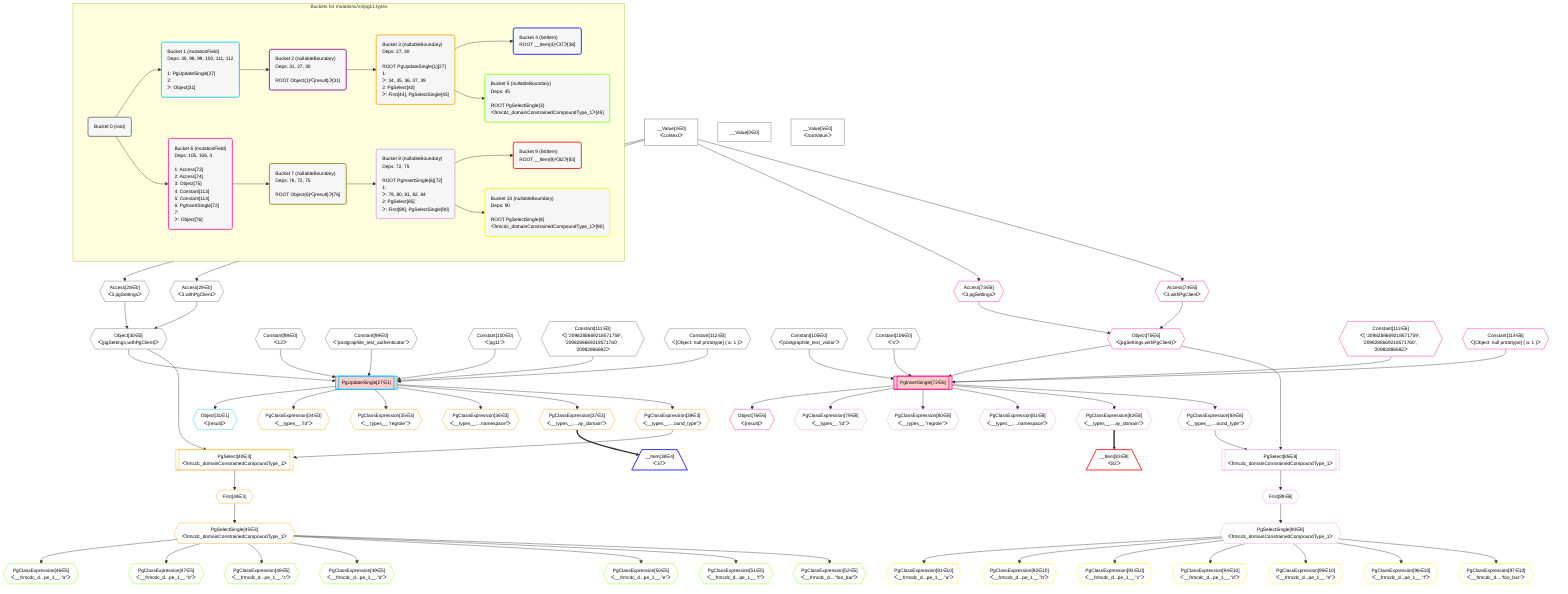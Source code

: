 %%{init: {'themeVariables': { 'fontSize': '12px'}}}%%
graph TD
    classDef path fill:#eee,stroke:#000,color:#000
    classDef plan fill:#fff,stroke-width:1px,color:#000
    classDef itemplan fill:#fff,stroke-width:2px,color:#000
    classDef unbatchedplan fill:#dff,stroke-width:1px,color:#000
    classDef sideeffectplan fill:#fcc,stroke-width:2px,color:#000
    classDef bucket fill:#f6f6f6,color:#000,stroke-width:2px,text-align:left


    %% plan dependencies
    Object30{{"Object[30∈0]<br />ᐸ{pgSettings,withPgClient}ᐳ"}}:::plan
    Access28{{"Access[28∈0]<br />ᐸ3.pgSettingsᐳ"}}:::plan
    Access29{{"Access[29∈0]<br />ᐸ3.withPgClientᐳ"}}:::plan
    Access28 & Access29 --> Object30
    __Value3["__Value[3∈0]<br />ᐸcontextᐳ"]:::plan
    __Value3 --> Access28
    __Value3 --> Access29
    __Value0["__Value[0∈0]"]:::plan
    __Value5["__Value[5∈0]<br />ᐸrootValueᐳ"]:::plan
    Constant98{{"Constant[98∈0]<br />ᐸ12ᐳ"}}:::plan
    Constant99{{"Constant[99∈0]<br />ᐸ'postgraphile_test_authenticator'ᐳ"}}:::plan
    Constant100{{"Constant[100∈0]<br />ᐸ'pg11'ᐳ"}}:::plan
    Constant111{{"Constant[111∈0]<br />ᐸ[ '2098288669218571759', '2098288669218571760', '20982886692ᐳ"}}:::plan
    Constant112{{"Constant[112∈0]<br />ᐸ[Object: null prototype] { a: 1 }ᐳ"}}:::plan
    Constant105{{"Constant[105∈0]<br />ᐸ'postgraphile_test_visitor'ᐳ"}}:::plan
    Constant106{{"Constant[106∈0]<br />ᐸ'c'ᐳ"}}:::plan
    PgInsertSingle72[["PgInsertSingle[72∈6]"]]:::sideeffectplan
    Object75{{"Object[75∈6]<br />ᐸ{pgSettings,withPgClient}ᐳ"}}:::plan
    Constant113{{"Constant[113∈6]<br />ᐸ[ '2098288669218571759', '2098288669218571760', '20982886692ᐳ"}}:::plan
    Constant114{{"Constant[114∈6]<br />ᐸ[Object: null prototype] { a: 1 }ᐳ"}}:::plan
    Object75 & Constant105 & Constant106 & Constant113 & Constant114 --> PgInsertSingle72
    Access73{{"Access[73∈6]<br />ᐸ3.pgSettingsᐳ"}}:::plan
    Access74{{"Access[74∈6]<br />ᐸ3.withPgClientᐳ"}}:::plan
    Access73 & Access74 --> Object75
    __Value3 --> Access73
    __Value3 --> Access74
    Object76{{"Object[76∈6]<br />ᐸ{result}ᐳ"}}:::plan
    PgInsertSingle72 --> Object76
    PgUpdateSingle27[["PgUpdateSingle[27∈1]"]]:::sideeffectplan
    Object30 & Constant98 & Constant99 & Constant100 & Constant111 & Constant112 --> PgUpdateSingle27
    Object31{{"Object[31∈1]<br />ᐸ{result}ᐳ"}}:::plan
    PgUpdateSingle27 --> Object31
    PgSelect40[["PgSelect[40∈3]<br />ᐸfrmcdc_domainConstrainedCompoundType_1ᐳ"]]:::plan
    PgClassExpression39{{"PgClassExpression[39∈3]<br />ᐸ__types__....ound_type”ᐳ"}}:::plan
    Object30 & PgClassExpression39 --> PgSelect40
    PgSelect85[["PgSelect[85∈8]<br />ᐸfrmcdc_domainConstrainedCompoundType_1ᐳ"]]:::plan
    PgClassExpression84{{"PgClassExpression[84∈8]<br />ᐸ__types__....ound_type”ᐳ"}}:::plan
    Object75 & PgClassExpression84 --> PgSelect85
    PgClassExpression34{{"PgClassExpression[34∈3]<br />ᐸ__types__.”id”ᐳ"}}:::plan
    PgUpdateSingle27 --> PgClassExpression34
    PgClassExpression35{{"PgClassExpression[35∈3]<br />ᐸ__types__.”regrole”ᐳ"}}:::plan
    PgUpdateSingle27 --> PgClassExpression35
    PgClassExpression36{{"PgClassExpression[36∈3]<br />ᐸ__types__....namespace”ᐳ"}}:::plan
    PgUpdateSingle27 --> PgClassExpression36
    PgClassExpression37{{"PgClassExpression[37∈3]<br />ᐸ__types__....ay_domain”ᐳ"}}:::plan
    PgUpdateSingle27 --> PgClassExpression37
    PgUpdateSingle27 --> PgClassExpression39
    First44{{"First[44∈3]"}}:::plan
    PgSelect40 --> First44
    PgSelectSingle45{{"PgSelectSingle[45∈3]<br />ᐸfrmcdc_domainConstrainedCompoundType_1ᐳ"}}:::plan
    First44 --> PgSelectSingle45
    PgClassExpression79{{"PgClassExpression[79∈8]<br />ᐸ__types__.”id”ᐳ"}}:::plan
    PgInsertSingle72 --> PgClassExpression79
    PgClassExpression80{{"PgClassExpression[80∈8]<br />ᐸ__types__.”regrole”ᐳ"}}:::plan
    PgInsertSingle72 --> PgClassExpression80
    PgClassExpression81{{"PgClassExpression[81∈8]<br />ᐸ__types__....namespace”ᐳ"}}:::plan
    PgInsertSingle72 --> PgClassExpression81
    PgClassExpression82{{"PgClassExpression[82∈8]<br />ᐸ__types__....ay_domain”ᐳ"}}:::plan
    PgInsertSingle72 --> PgClassExpression82
    PgInsertSingle72 --> PgClassExpression84
    First89{{"First[89∈8]"}}:::plan
    PgSelect85 --> First89
    PgSelectSingle90{{"PgSelectSingle[90∈8]<br />ᐸfrmcdc_domainConstrainedCompoundType_1ᐳ"}}:::plan
    First89 --> PgSelectSingle90
    PgClassExpression46{{"PgClassExpression[46∈5]<br />ᐸ__frmcdc_d...pe_1__.”a”ᐳ"}}:::plan
    PgSelectSingle45 --> PgClassExpression46
    PgClassExpression47{{"PgClassExpression[47∈5]<br />ᐸ__frmcdc_d...pe_1__.”b”ᐳ"}}:::plan
    PgSelectSingle45 --> PgClassExpression47
    PgClassExpression48{{"PgClassExpression[48∈5]<br />ᐸ__frmcdc_d...pe_1__.”c”ᐳ"}}:::plan
    PgSelectSingle45 --> PgClassExpression48
    PgClassExpression49{{"PgClassExpression[49∈5]<br />ᐸ__frmcdc_d...pe_1__.”d”ᐳ"}}:::plan
    PgSelectSingle45 --> PgClassExpression49
    PgClassExpression50{{"PgClassExpression[50∈5]<br />ᐸ__frmcdc_d...pe_1__.”e”ᐳ"}}:::plan
    PgSelectSingle45 --> PgClassExpression50
    PgClassExpression51{{"PgClassExpression[51∈5]<br />ᐸ__frmcdc_d...pe_1__.”f”ᐳ"}}:::plan
    PgSelectSingle45 --> PgClassExpression51
    PgClassExpression52{{"PgClassExpression[52∈5]<br />ᐸ__frmcdc_d....”foo_bar”ᐳ"}}:::plan
    PgSelectSingle45 --> PgClassExpression52
    PgClassExpression91{{"PgClassExpression[91∈10]<br />ᐸ__frmcdc_d...pe_1__.”a”ᐳ"}}:::plan
    PgSelectSingle90 --> PgClassExpression91
    PgClassExpression92{{"PgClassExpression[92∈10]<br />ᐸ__frmcdc_d...pe_1__.”b”ᐳ"}}:::plan
    PgSelectSingle90 --> PgClassExpression92
    PgClassExpression93{{"PgClassExpression[93∈10]<br />ᐸ__frmcdc_d...pe_1__.”c”ᐳ"}}:::plan
    PgSelectSingle90 --> PgClassExpression93
    PgClassExpression94{{"PgClassExpression[94∈10]<br />ᐸ__frmcdc_d...pe_1__.”d”ᐳ"}}:::plan
    PgSelectSingle90 --> PgClassExpression94
    PgClassExpression95{{"PgClassExpression[95∈10]<br />ᐸ__frmcdc_d...pe_1__.”e”ᐳ"}}:::plan
    PgSelectSingle90 --> PgClassExpression95
    PgClassExpression96{{"PgClassExpression[96∈10]<br />ᐸ__frmcdc_d...pe_1__.”f”ᐳ"}}:::plan
    PgSelectSingle90 --> PgClassExpression96
    PgClassExpression97{{"PgClassExpression[97∈10]<br />ᐸ__frmcdc_d....”foo_bar”ᐳ"}}:::plan
    PgSelectSingle90 --> PgClassExpression97
    __Item38[/"__Item[38∈4]<br />ᐸ37ᐳ"\]:::itemplan
    PgClassExpression37 ==> __Item38
    __Item83[/"__Item[83∈9]<br />ᐸ82ᐳ"\]:::itemplan
    PgClassExpression82 ==> __Item83

    %% define steps

    subgraph "Buckets for mutations/v4/pg11.types"
    Bucket0("Bucket 0 (root)"):::bucket
    classDef bucket0 stroke:#696969
    class Bucket0,__Value0,__Value3,__Value5,Access28,Access29,Object30,Constant98,Constant99,Constant100,Constant105,Constant106,Constant111,Constant112 bucket0
    Bucket1("Bucket 1 (mutationField)<br />Deps: 30, 98, 99, 100, 111, 112<br /><br />1: PgUpdateSingle[27]<br />2: <br />ᐳ: Object[31]"):::bucket
    classDef bucket1 stroke:#00bfff
    class Bucket1,PgUpdateSingle27,Object31 bucket1
    Bucket2("Bucket 2 (nullableBoundary)<br />Deps: 31, 27, 30<br /><br />ROOT Object{1}ᐸ{result}ᐳ[31]"):::bucket
    classDef bucket2 stroke:#7f007f
    class Bucket2 bucket2
    Bucket3("Bucket 3 (nullableBoundary)<br />Deps: 27, 30<br /><br />ROOT PgUpdateSingle{1}[27]<br />1: <br />ᐳ: 34, 35, 36, 37, 39<br />2: PgSelect[40]<br />ᐳ: First[44], PgSelectSingle[45]"):::bucket
    classDef bucket3 stroke:#ffa500
    class Bucket3,PgClassExpression34,PgClassExpression35,PgClassExpression36,PgClassExpression37,PgClassExpression39,PgSelect40,First44,PgSelectSingle45 bucket3
    Bucket4("Bucket 4 (listItem)<br />ROOT __Item{4}ᐸ37ᐳ[38]"):::bucket
    classDef bucket4 stroke:#0000ff
    class Bucket4,__Item38 bucket4
    Bucket5("Bucket 5 (nullableBoundary)<br />Deps: 45<br /><br />ROOT PgSelectSingle{3}ᐸfrmcdc_domainConstrainedCompoundType_1ᐳ[45]"):::bucket
    classDef bucket5 stroke:#7fff00
    class Bucket5,PgClassExpression46,PgClassExpression47,PgClassExpression48,PgClassExpression49,PgClassExpression50,PgClassExpression51,PgClassExpression52 bucket5
    Bucket6("Bucket 6 (mutationField)<br />Deps: 105, 106, 3<br /><br />1: Access[73]<br />2: Access[74]<br />3: Object[75]<br />4: Constant[113]<br />5: Constant[114]<br />6: PgInsertSingle[72]<br />7: <br />ᐳ: Object[76]"):::bucket
    classDef bucket6 stroke:#ff1493
    class Bucket6,PgInsertSingle72,Access73,Access74,Object75,Object76,Constant113,Constant114 bucket6
    Bucket7("Bucket 7 (nullableBoundary)<br />Deps: 76, 72, 75<br /><br />ROOT Object{6}ᐸ{result}ᐳ[76]"):::bucket
    classDef bucket7 stroke:#808000
    class Bucket7 bucket7
    Bucket8("Bucket 8 (nullableBoundary)<br />Deps: 72, 75<br /><br />ROOT PgInsertSingle{6}[72]<br />1: <br />ᐳ: 79, 80, 81, 82, 84<br />2: PgSelect[85]<br />ᐳ: First[89], PgSelectSingle[90]"):::bucket
    classDef bucket8 stroke:#dda0dd
    class Bucket8,PgClassExpression79,PgClassExpression80,PgClassExpression81,PgClassExpression82,PgClassExpression84,PgSelect85,First89,PgSelectSingle90 bucket8
    Bucket9("Bucket 9 (listItem)<br />ROOT __Item{9}ᐸ82ᐳ[83]"):::bucket
    classDef bucket9 stroke:#ff0000
    class Bucket9,__Item83 bucket9
    Bucket10("Bucket 10 (nullableBoundary)<br />Deps: 90<br /><br />ROOT PgSelectSingle{8}ᐸfrmcdc_domainConstrainedCompoundType_1ᐳ[90]"):::bucket
    classDef bucket10 stroke:#ffff00
    class Bucket10,PgClassExpression91,PgClassExpression92,PgClassExpression93,PgClassExpression94,PgClassExpression95,PgClassExpression96,PgClassExpression97 bucket10
    Bucket0 --> Bucket1 & Bucket6
    Bucket1 --> Bucket2
    Bucket2 --> Bucket3
    Bucket3 --> Bucket4 & Bucket5
    Bucket6 --> Bucket7
    Bucket7 --> Bucket8
    Bucket8 --> Bucket9 & Bucket10
    end